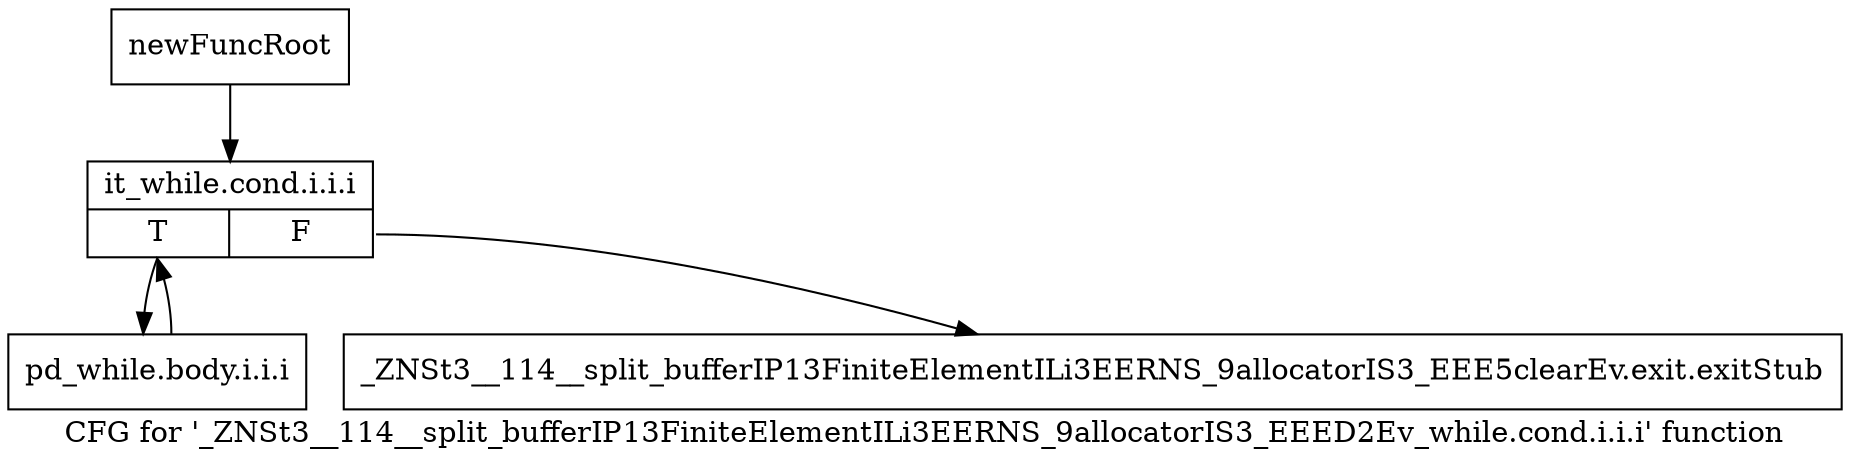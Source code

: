 digraph "CFG for '_ZNSt3__114__split_bufferIP13FiniteElementILi3EERNS_9allocatorIS3_EEED2Ev_while.cond.i.i.i' function" {
	label="CFG for '_ZNSt3__114__split_bufferIP13FiniteElementILi3EERNS_9allocatorIS3_EEED2Ev_while.cond.i.i.i' function";

	Node0x9246850 [shape=record,label="{newFuncRoot}"];
	Node0x9246850 -> Node0x92468f0;
	Node0x92468a0 [shape=record,label="{_ZNSt3__114__split_bufferIP13FiniteElementILi3EERNS_9allocatorIS3_EEE5clearEv.exit.exitStub}"];
	Node0x92468f0 [shape=record,label="{it_while.cond.i.i.i|{<s0>T|<s1>F}}"];
	Node0x92468f0:s0 -> Node0x9246940;
	Node0x92468f0:s1 -> Node0x92468a0;
	Node0x9246940 [shape=record,label="{pd_while.body.i.i.i}"];
	Node0x9246940 -> Node0x92468f0;
}
